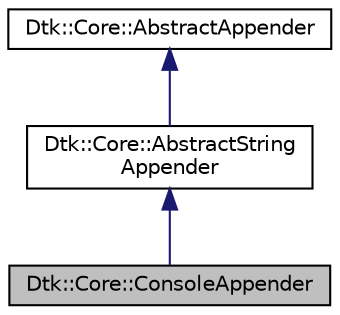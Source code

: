 digraph "Dtk::Core::ConsoleAppender"
{
  edge [fontname="Helvetica",fontsize="10",labelfontname="Helvetica",labelfontsize="10"];
  node [fontname="Helvetica",fontsize="10",shape=record];
  Node0 [label="Dtk::Core::ConsoleAppender",height=0.2,width=0.4,color="black", fillcolor="grey75", style="filled", fontcolor="black"];
  Node1 -> Node0 [dir="back",color="midnightblue",fontsize="10",style="solid",fontname="Helvetica"];
  Node1 [label="Dtk::Core::AbstractString\lAppender",height=0.2,width=0.4,color="black", fillcolor="white", style="filled",URL="$class_dtk_1_1_core_1_1_abstract_string_appender.html",tooltip="The AbstractStringAppender class provides a convenient base for appenders working with plain text for..."];
  Node2 -> Node1 [dir="back",color="midnightblue",fontsize="10",style="solid",fontname="Helvetica"];
  Node2 [label="Dtk::Core::AbstractAppender",height=0.2,width=0.4,color="black", fillcolor="white", style="filled",URL="$class_dtk_1_1_core_1_1_abstract_appender.html",tooltip="The AbstractAppender class provides an abstract base class for writing a log entries. "];
}
